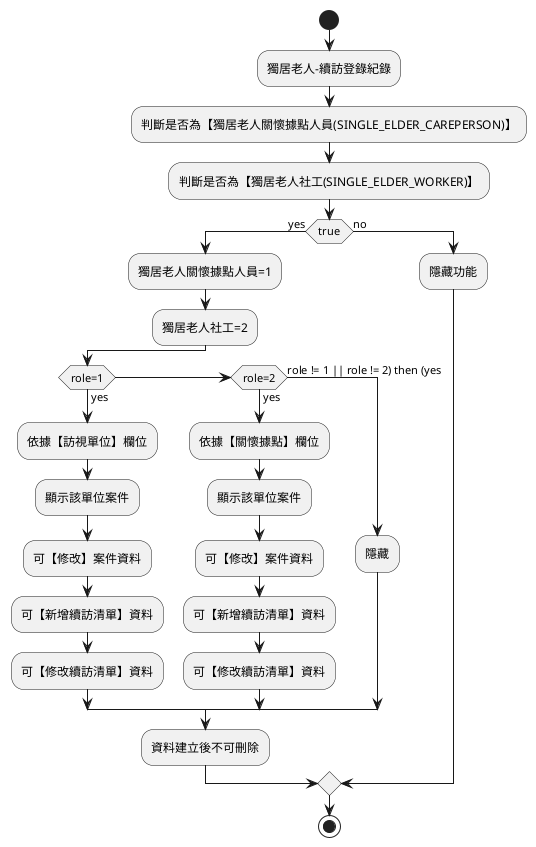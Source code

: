 @startuml

start
    :獨居老人-續訪登錄紀錄;
    :判斷是否為【獨居老人關懷據點人員(SINGLE_ELDER_CAREPERSON)】;
    :判斷是否為【獨居老人社工(SINGLE_ELDER_WORKER)】;
if (true) then (yes)
    :獨居老人關懷據點人員=1;
    :獨居老人社工=2;
    if(role=1) then (yes)        
        :依據【訪視單位】欄位;
        :顯示該單位案件;
        :可【修改】案件資料;
        :可【新增續訪清單】資料;
        :可【修改續訪清單】資料;
    elseif(role=2) then (yes)
        :依據【關懷據點】欄位;
        :顯示該單位案件;
        :可【修改】案件資料;
        :可【新增續訪清單】資料;
        :可【修改續訪清單】資料;
    else(role != 1 || role != 2) then (yes)
        :隱藏;
    endif    
        :資料建立後不可刪除;
else (no)
  :隱藏功能;
endif
stop

@enduml
